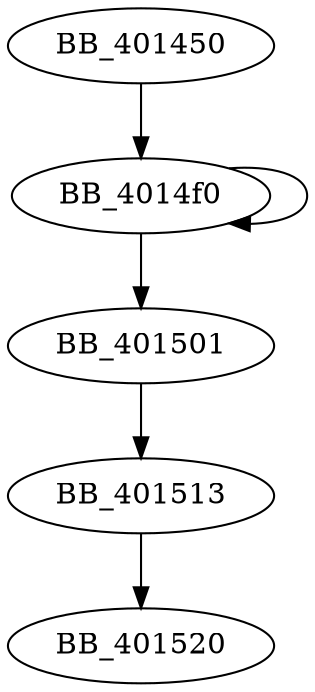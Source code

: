DiGraph sub_401450{
BB_401450->BB_4014f0
BB_4014f0->BB_4014f0
BB_4014f0->BB_401501
BB_401501->BB_401513
BB_401513->BB_401520
}
